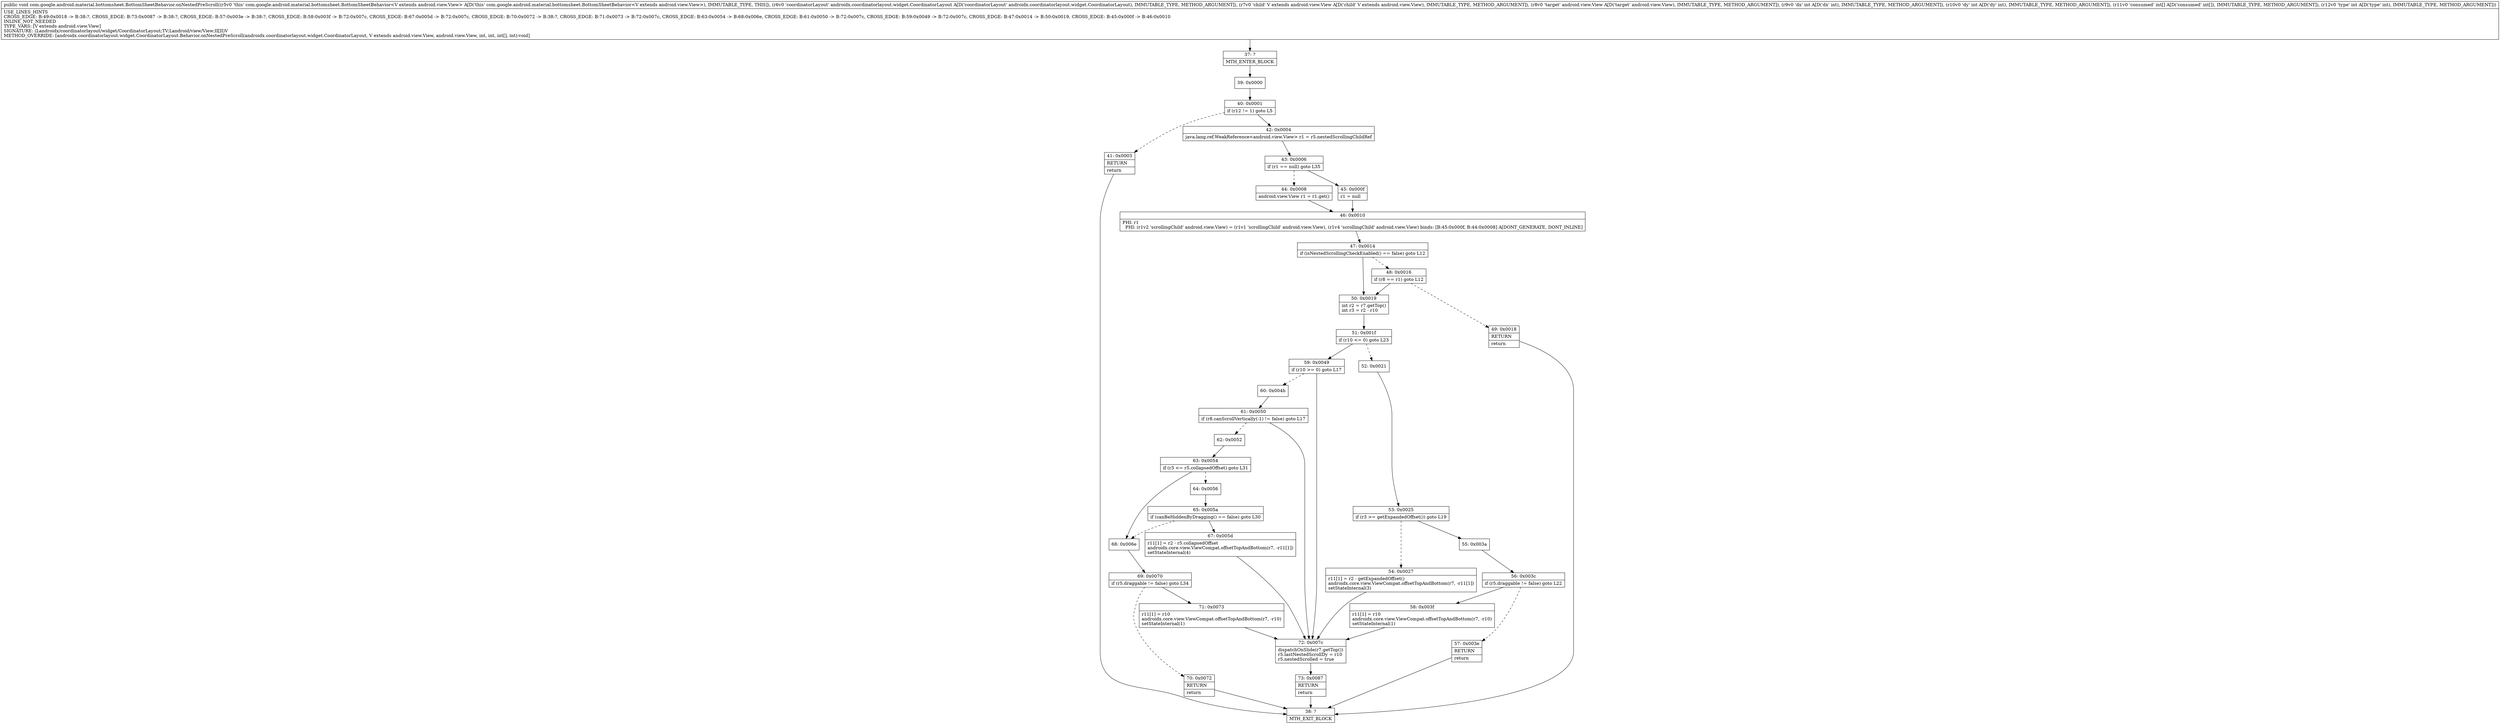 digraph "CFG forcom.google.android.material.bottomsheet.BottomSheetBehavior.onNestedPreScroll(Landroidx\/coordinatorlayout\/widget\/CoordinatorLayout;Landroid\/view\/View;Landroid\/view\/View;II[II)V" {
Node_37 [shape=record,label="{37\:\ ?|MTH_ENTER_BLOCK\l}"];
Node_39 [shape=record,label="{39\:\ 0x0000}"];
Node_40 [shape=record,label="{40\:\ 0x0001|if (r12 != 1) goto L5\l}"];
Node_41 [shape=record,label="{41\:\ 0x0003|RETURN\l|return\l}"];
Node_38 [shape=record,label="{38\:\ ?|MTH_EXIT_BLOCK\l}"];
Node_42 [shape=record,label="{42\:\ 0x0004|java.lang.ref.WeakReference\<android.view.View\> r1 = r5.nestedScrollingChildRef\l}"];
Node_43 [shape=record,label="{43\:\ 0x0006|if (r1 == null) goto L35\l}"];
Node_44 [shape=record,label="{44\:\ 0x0008|android.view.View r1 = r1.get()\l}"];
Node_46 [shape=record,label="{46\:\ 0x0010|PHI: r1 \l  PHI: (r1v2 'scrollingChild' android.view.View) = (r1v1 'scrollingChild' android.view.View), (r1v4 'scrollingChild' android.view.View) binds: [B:45:0x000f, B:44:0x0008] A[DONT_GENERATE, DONT_INLINE]\l}"];
Node_47 [shape=record,label="{47\:\ 0x0014|if (isNestedScrollingCheckEnabled() == false) goto L12\l}"];
Node_48 [shape=record,label="{48\:\ 0x0016|if (r8 == r1) goto L12\l}"];
Node_49 [shape=record,label="{49\:\ 0x0018|RETURN\l|return\l}"];
Node_50 [shape=record,label="{50\:\ 0x0019|int r2 = r7.getTop()\lint r3 = r2 \- r10\l}"];
Node_51 [shape=record,label="{51\:\ 0x001f|if (r10 \<= 0) goto L23\l}"];
Node_52 [shape=record,label="{52\:\ 0x0021}"];
Node_53 [shape=record,label="{53\:\ 0x0025|if (r3 \>= getExpandedOffset()) goto L19\l}"];
Node_54 [shape=record,label="{54\:\ 0x0027|r11[1] = r2 \- getExpandedOffset()\landroidx.core.view.ViewCompat.offsetTopAndBottom(r7, \-r11[1])\lsetStateInternal(3)\l}"];
Node_72 [shape=record,label="{72\:\ 0x007c|dispatchOnSlide(r7.getTop())\lr5.lastNestedScrollDy = r10\lr5.nestedScrolled = true\l}"];
Node_73 [shape=record,label="{73\:\ 0x0087|RETURN\l|return\l}"];
Node_55 [shape=record,label="{55\:\ 0x003a}"];
Node_56 [shape=record,label="{56\:\ 0x003c|if (r5.draggable != false) goto L22\l}"];
Node_57 [shape=record,label="{57\:\ 0x003e|RETURN\l|return\l}"];
Node_58 [shape=record,label="{58\:\ 0x003f|r11[1] = r10\landroidx.core.view.ViewCompat.offsetTopAndBottom(r7, \-r10)\lsetStateInternal(1)\l}"];
Node_59 [shape=record,label="{59\:\ 0x0049|if (r10 \>= 0) goto L17\l}"];
Node_60 [shape=record,label="{60\:\ 0x004b}"];
Node_61 [shape=record,label="{61\:\ 0x0050|if (r8.canScrollVertically(\-1) != false) goto L17\l}"];
Node_62 [shape=record,label="{62\:\ 0x0052}"];
Node_63 [shape=record,label="{63\:\ 0x0054|if (r3 \<= r5.collapsedOffset) goto L31\l}"];
Node_64 [shape=record,label="{64\:\ 0x0056}"];
Node_65 [shape=record,label="{65\:\ 0x005a|if (canBeHiddenByDragging() == false) goto L30\l}"];
Node_67 [shape=record,label="{67\:\ 0x005d|r11[1] = r2 \- r5.collapsedOffset\landroidx.core.view.ViewCompat.offsetTopAndBottom(r7, \-r11[1])\lsetStateInternal(4)\l}"];
Node_68 [shape=record,label="{68\:\ 0x006e}"];
Node_69 [shape=record,label="{69\:\ 0x0070|if (r5.draggable != false) goto L34\l}"];
Node_70 [shape=record,label="{70\:\ 0x0072|RETURN\l|return\l}"];
Node_71 [shape=record,label="{71\:\ 0x0073|r11[1] = r10\landroidx.core.view.ViewCompat.offsetTopAndBottom(r7, \-r10)\lsetStateInternal(1)\l}"];
Node_45 [shape=record,label="{45\:\ 0x000f|r1 = null\l}"];
MethodNode[shape=record,label="{public void com.google.android.material.bottomsheet.BottomSheetBehavior.onNestedPreScroll((r5v0 'this' com.google.android.material.bottomsheet.BottomSheetBehavior\<V extends android.view.View\> A[D('this' com.google.android.material.bottomsheet.BottomSheetBehavior\<V extends android.view.View\>), IMMUTABLE_TYPE, THIS]), (r6v0 'coordinatorLayout' androidx.coordinatorlayout.widget.CoordinatorLayout A[D('coordinatorLayout' androidx.coordinatorlayout.widget.CoordinatorLayout), IMMUTABLE_TYPE, METHOD_ARGUMENT]), (r7v0 'child' V extends android.view.View A[D('child' V extends android.view.View), IMMUTABLE_TYPE, METHOD_ARGUMENT]), (r8v0 'target' android.view.View A[D('target' android.view.View), IMMUTABLE_TYPE, METHOD_ARGUMENT]), (r9v0 'dx' int A[D('dx' int), IMMUTABLE_TYPE, METHOD_ARGUMENT]), (r10v0 'dy' int A[D('dy' int), IMMUTABLE_TYPE, METHOD_ARGUMENT]), (r11v0 'consumed' int[] A[D('consumed' int[]), IMMUTABLE_TYPE, METHOD_ARGUMENT]), (r12v0 'type' int A[D('type' int), IMMUTABLE_TYPE, METHOD_ARGUMENT]))  | USE_LINES_HINTS\lCROSS_EDGE: B:49:0x0018 \-\> B:38:?, CROSS_EDGE: B:73:0x0087 \-\> B:38:?, CROSS_EDGE: B:57:0x003e \-\> B:38:?, CROSS_EDGE: B:58:0x003f \-\> B:72:0x007c, CROSS_EDGE: B:67:0x005d \-\> B:72:0x007c, CROSS_EDGE: B:70:0x0072 \-\> B:38:?, CROSS_EDGE: B:71:0x0073 \-\> B:72:0x007c, CROSS_EDGE: B:63:0x0054 \-\> B:68:0x006e, CROSS_EDGE: B:61:0x0050 \-\> B:72:0x007c, CROSS_EDGE: B:59:0x0049 \-\> B:72:0x007c, CROSS_EDGE: B:47:0x0014 \-\> B:50:0x0019, CROSS_EDGE: B:45:0x000f \-\> B:46:0x0010\lINLINE_NOT_NEEDED\lTYPE_VARS: [V extends android.view.View]\lSIGNATURE: (Landroidx\/coordinatorlayout\/widget\/CoordinatorLayout;TV;Landroid\/view\/View;II[II)V\lMETHOD_OVERRIDE: [androidx.coordinatorlayout.widget.CoordinatorLayout.Behavior.onNestedPreScroll(androidx.coordinatorlayout.widget.CoordinatorLayout, V extends android.view.View, android.view.View, int, int, int[], int):void]\l}"];
MethodNode -> Node_37;Node_37 -> Node_39;
Node_39 -> Node_40;
Node_40 -> Node_41[style=dashed];
Node_40 -> Node_42;
Node_41 -> Node_38;
Node_42 -> Node_43;
Node_43 -> Node_44[style=dashed];
Node_43 -> Node_45;
Node_44 -> Node_46;
Node_46 -> Node_47;
Node_47 -> Node_48[style=dashed];
Node_47 -> Node_50;
Node_48 -> Node_49[style=dashed];
Node_48 -> Node_50;
Node_49 -> Node_38;
Node_50 -> Node_51;
Node_51 -> Node_52[style=dashed];
Node_51 -> Node_59;
Node_52 -> Node_53;
Node_53 -> Node_54[style=dashed];
Node_53 -> Node_55;
Node_54 -> Node_72;
Node_72 -> Node_73;
Node_73 -> Node_38;
Node_55 -> Node_56;
Node_56 -> Node_57[style=dashed];
Node_56 -> Node_58;
Node_57 -> Node_38;
Node_58 -> Node_72;
Node_59 -> Node_60[style=dashed];
Node_59 -> Node_72;
Node_60 -> Node_61;
Node_61 -> Node_62[style=dashed];
Node_61 -> Node_72;
Node_62 -> Node_63;
Node_63 -> Node_64[style=dashed];
Node_63 -> Node_68;
Node_64 -> Node_65;
Node_65 -> Node_67;
Node_65 -> Node_68[style=dashed];
Node_67 -> Node_72;
Node_68 -> Node_69;
Node_69 -> Node_70[style=dashed];
Node_69 -> Node_71;
Node_70 -> Node_38;
Node_71 -> Node_72;
Node_45 -> Node_46;
}

